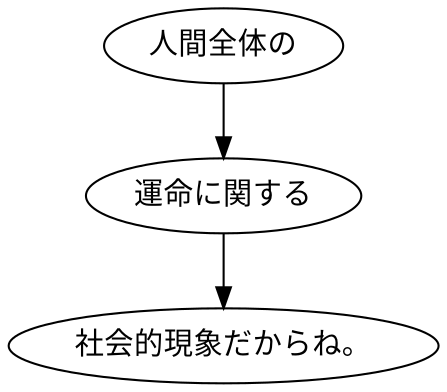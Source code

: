 digraph graph8734 {
	node0 [label="人間全体の"];
	node1 [label="運命に関する"];
	node2 [label="社会的現象だからね。"];
	node0 -> node1;
	node1 -> node2;
}
